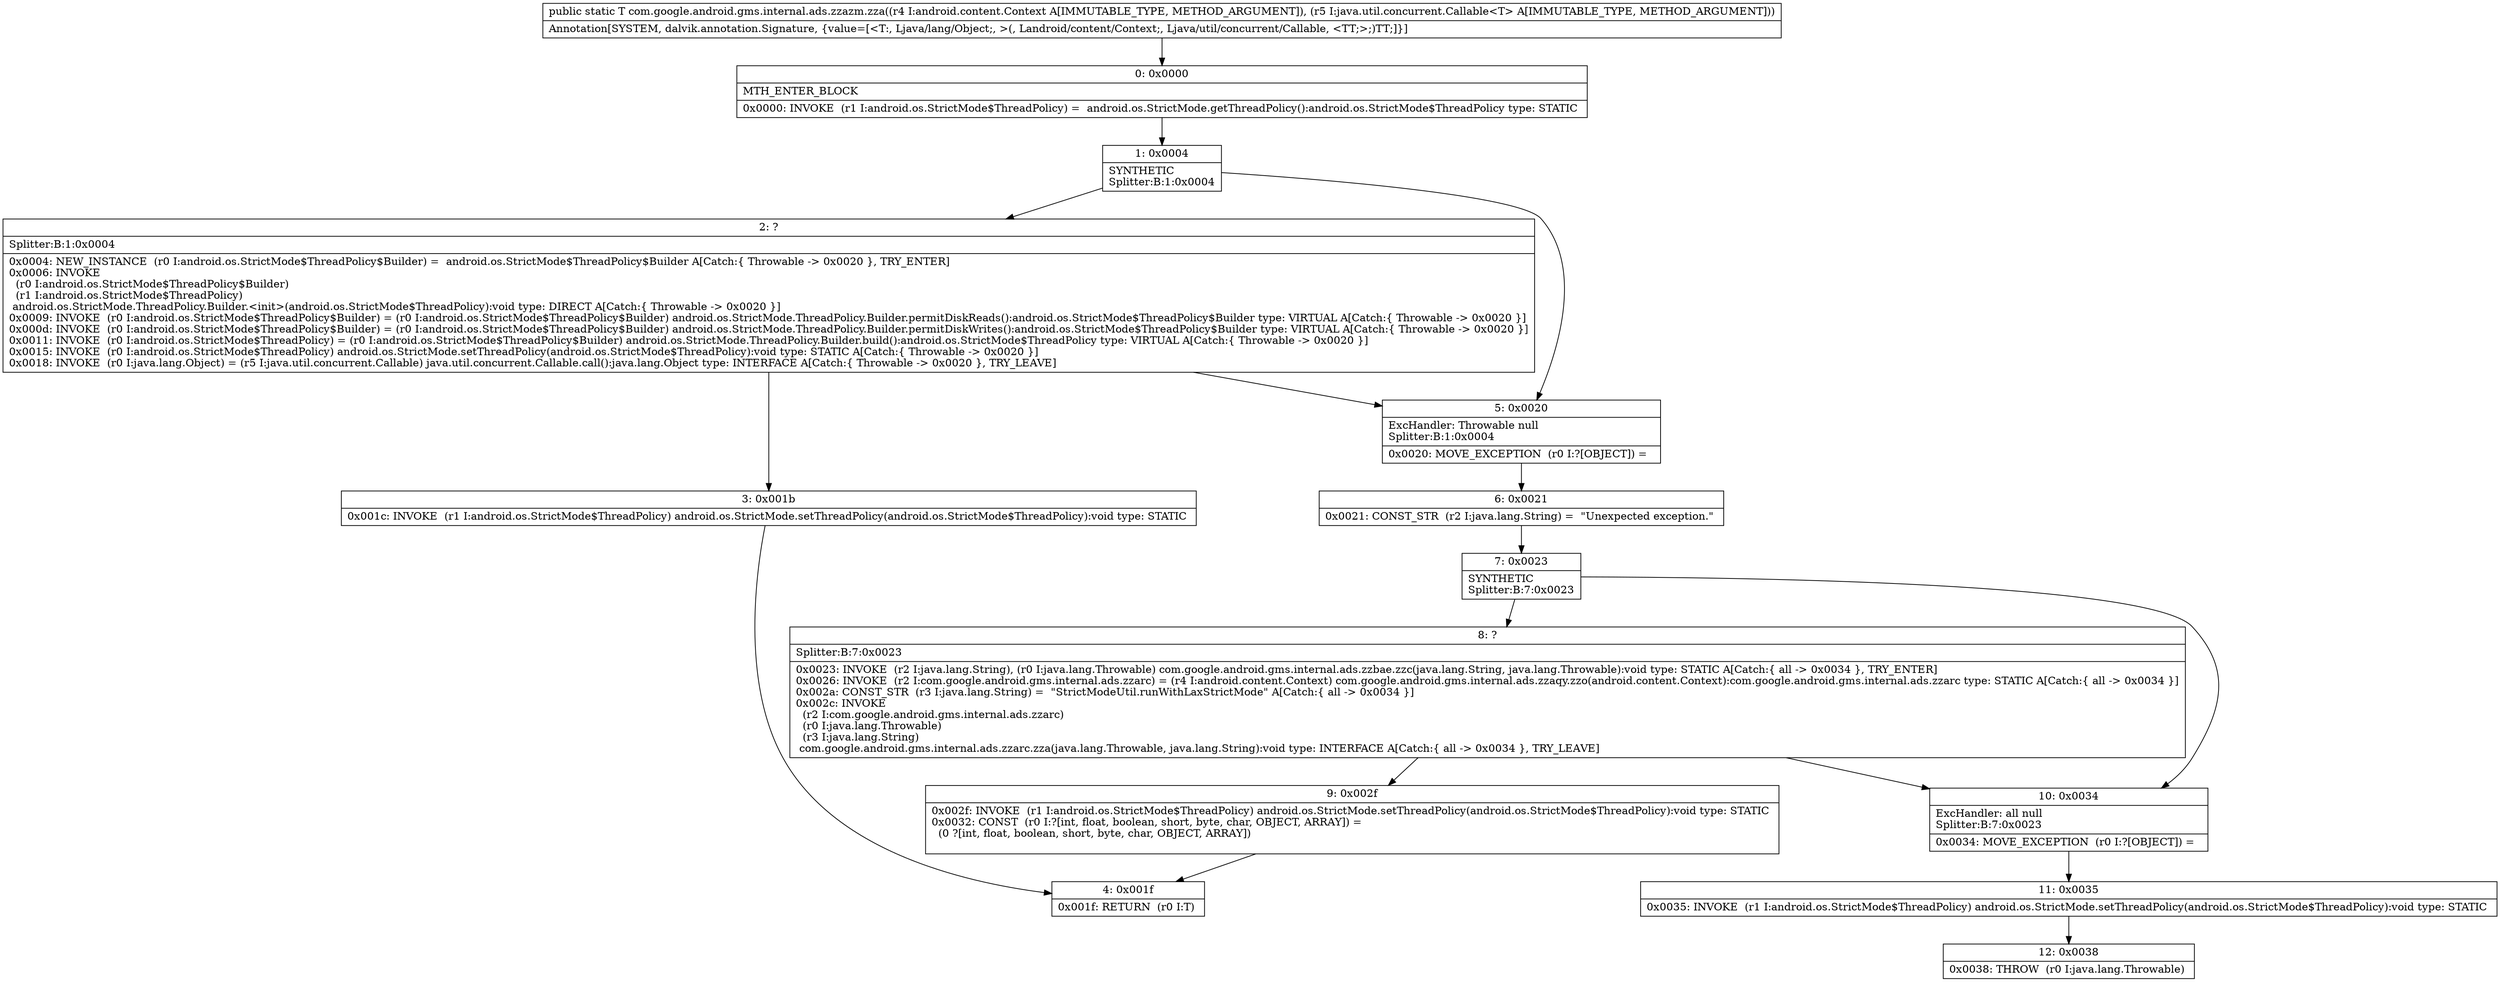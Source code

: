 digraph "CFG forcom.google.android.gms.internal.ads.zzazm.zza(Landroid\/content\/Context;Ljava\/util\/concurrent\/Callable;)Ljava\/lang\/Object;" {
Node_0 [shape=record,label="{0\:\ 0x0000|MTH_ENTER_BLOCK\l|0x0000: INVOKE  (r1 I:android.os.StrictMode$ThreadPolicy) =  android.os.StrictMode.getThreadPolicy():android.os.StrictMode$ThreadPolicy type: STATIC \l}"];
Node_1 [shape=record,label="{1\:\ 0x0004|SYNTHETIC\lSplitter:B:1:0x0004\l}"];
Node_2 [shape=record,label="{2\:\ ?|Splitter:B:1:0x0004\l|0x0004: NEW_INSTANCE  (r0 I:android.os.StrictMode$ThreadPolicy$Builder) =  android.os.StrictMode$ThreadPolicy$Builder A[Catch:\{ Throwable \-\> 0x0020 \}, TRY_ENTER]\l0x0006: INVOKE  \l  (r0 I:android.os.StrictMode$ThreadPolicy$Builder)\l  (r1 I:android.os.StrictMode$ThreadPolicy)\l android.os.StrictMode.ThreadPolicy.Builder.\<init\>(android.os.StrictMode$ThreadPolicy):void type: DIRECT A[Catch:\{ Throwable \-\> 0x0020 \}]\l0x0009: INVOKE  (r0 I:android.os.StrictMode$ThreadPolicy$Builder) = (r0 I:android.os.StrictMode$ThreadPolicy$Builder) android.os.StrictMode.ThreadPolicy.Builder.permitDiskReads():android.os.StrictMode$ThreadPolicy$Builder type: VIRTUAL A[Catch:\{ Throwable \-\> 0x0020 \}]\l0x000d: INVOKE  (r0 I:android.os.StrictMode$ThreadPolicy$Builder) = (r0 I:android.os.StrictMode$ThreadPolicy$Builder) android.os.StrictMode.ThreadPolicy.Builder.permitDiskWrites():android.os.StrictMode$ThreadPolicy$Builder type: VIRTUAL A[Catch:\{ Throwable \-\> 0x0020 \}]\l0x0011: INVOKE  (r0 I:android.os.StrictMode$ThreadPolicy) = (r0 I:android.os.StrictMode$ThreadPolicy$Builder) android.os.StrictMode.ThreadPolicy.Builder.build():android.os.StrictMode$ThreadPolicy type: VIRTUAL A[Catch:\{ Throwable \-\> 0x0020 \}]\l0x0015: INVOKE  (r0 I:android.os.StrictMode$ThreadPolicy) android.os.StrictMode.setThreadPolicy(android.os.StrictMode$ThreadPolicy):void type: STATIC A[Catch:\{ Throwable \-\> 0x0020 \}]\l0x0018: INVOKE  (r0 I:java.lang.Object) = (r5 I:java.util.concurrent.Callable) java.util.concurrent.Callable.call():java.lang.Object type: INTERFACE A[Catch:\{ Throwable \-\> 0x0020 \}, TRY_LEAVE]\l}"];
Node_3 [shape=record,label="{3\:\ 0x001b|0x001c: INVOKE  (r1 I:android.os.StrictMode$ThreadPolicy) android.os.StrictMode.setThreadPolicy(android.os.StrictMode$ThreadPolicy):void type: STATIC \l}"];
Node_4 [shape=record,label="{4\:\ 0x001f|0x001f: RETURN  (r0 I:T) \l}"];
Node_5 [shape=record,label="{5\:\ 0x0020|ExcHandler: Throwable null\lSplitter:B:1:0x0004\l|0x0020: MOVE_EXCEPTION  (r0 I:?[OBJECT]) =  \l}"];
Node_6 [shape=record,label="{6\:\ 0x0021|0x0021: CONST_STR  (r2 I:java.lang.String) =  \"Unexpected exception.\" \l}"];
Node_7 [shape=record,label="{7\:\ 0x0023|SYNTHETIC\lSplitter:B:7:0x0023\l}"];
Node_8 [shape=record,label="{8\:\ ?|Splitter:B:7:0x0023\l|0x0023: INVOKE  (r2 I:java.lang.String), (r0 I:java.lang.Throwable) com.google.android.gms.internal.ads.zzbae.zzc(java.lang.String, java.lang.Throwable):void type: STATIC A[Catch:\{ all \-\> 0x0034 \}, TRY_ENTER]\l0x0026: INVOKE  (r2 I:com.google.android.gms.internal.ads.zzarc) = (r4 I:android.content.Context) com.google.android.gms.internal.ads.zzaqy.zzo(android.content.Context):com.google.android.gms.internal.ads.zzarc type: STATIC A[Catch:\{ all \-\> 0x0034 \}]\l0x002a: CONST_STR  (r3 I:java.lang.String) =  \"StrictModeUtil.runWithLaxStrictMode\" A[Catch:\{ all \-\> 0x0034 \}]\l0x002c: INVOKE  \l  (r2 I:com.google.android.gms.internal.ads.zzarc)\l  (r0 I:java.lang.Throwable)\l  (r3 I:java.lang.String)\l com.google.android.gms.internal.ads.zzarc.zza(java.lang.Throwable, java.lang.String):void type: INTERFACE A[Catch:\{ all \-\> 0x0034 \}, TRY_LEAVE]\l}"];
Node_9 [shape=record,label="{9\:\ 0x002f|0x002f: INVOKE  (r1 I:android.os.StrictMode$ThreadPolicy) android.os.StrictMode.setThreadPolicy(android.os.StrictMode$ThreadPolicy):void type: STATIC \l0x0032: CONST  (r0 I:?[int, float, boolean, short, byte, char, OBJECT, ARRAY]) = \l  (0 ?[int, float, boolean, short, byte, char, OBJECT, ARRAY])\l \l}"];
Node_10 [shape=record,label="{10\:\ 0x0034|ExcHandler: all null\lSplitter:B:7:0x0023\l|0x0034: MOVE_EXCEPTION  (r0 I:?[OBJECT]) =  \l}"];
Node_11 [shape=record,label="{11\:\ 0x0035|0x0035: INVOKE  (r1 I:android.os.StrictMode$ThreadPolicy) android.os.StrictMode.setThreadPolicy(android.os.StrictMode$ThreadPolicy):void type: STATIC \l}"];
Node_12 [shape=record,label="{12\:\ 0x0038|0x0038: THROW  (r0 I:java.lang.Throwable) \l}"];
MethodNode[shape=record,label="{public static T com.google.android.gms.internal.ads.zzazm.zza((r4 I:android.content.Context A[IMMUTABLE_TYPE, METHOD_ARGUMENT]), (r5 I:java.util.concurrent.Callable\<T\> A[IMMUTABLE_TYPE, METHOD_ARGUMENT]))  | Annotation[SYSTEM, dalvik.annotation.Signature, \{value=[\<T:, Ljava\/lang\/Object;, \>(, Landroid\/content\/Context;, Ljava\/util\/concurrent\/Callable, \<TT;\>;)TT;]\}]\l}"];
MethodNode -> Node_0;
Node_0 -> Node_1;
Node_1 -> Node_2;
Node_1 -> Node_5;
Node_2 -> Node_3;
Node_2 -> Node_5;
Node_3 -> Node_4;
Node_5 -> Node_6;
Node_6 -> Node_7;
Node_7 -> Node_8;
Node_7 -> Node_10;
Node_8 -> Node_9;
Node_8 -> Node_10;
Node_9 -> Node_4;
Node_10 -> Node_11;
Node_11 -> Node_12;
}

